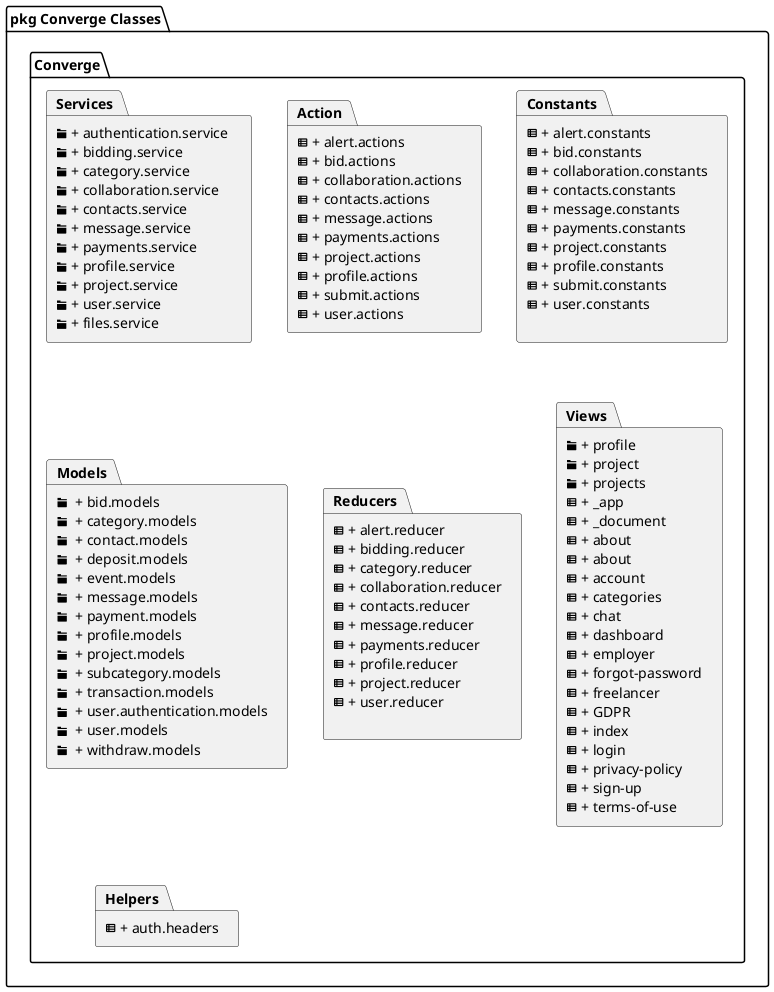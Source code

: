 pakke diagram

@startuml

 skinparam monochrome true
 top to bottom direction

package "pkg Converge Classes"{
  
  package "Converge"{
   package Services[
     <&folder> + authentication.service 
     <&folder> + bidding.service 
     <&folder> + category.service
     <&folder> + collaboration.service
     <&folder> + contacts.service
     <&folder> + message.service 
     <&folder> + payments.service 
     <&folder> + profile.service 
     <&folder> + project.service 
     <&folder> + user.service 
     <&folder> + files.service 
  ]
  
   package Action[
    <&spreadsheet> + alert.actions
    <&spreadsheet> + bid.actions
    <&spreadsheet> + collaboration.actions
    <&spreadsheet> + contacts.actions
    <&spreadsheet> + message.actions
    <&spreadsheet> + payments.actions
    <&spreadsheet> + project.actions
    <&spreadsheet> + profile.actions
    <&spreadsheet> + submit.actions
    <&spreadsheet> + user.actions
  ]

 package Constants[
    <&spreadsheet> + alert.constants
    <&spreadsheet> + bid.constants
    <&spreadsheet> + collaboration.constants
    <&spreadsheet> + contacts.constants
    <&spreadsheet> + message.constants
    <&spreadsheet> + payments.constants
    <&spreadsheet> + project.constants
    <&spreadsheet> + profile.constants
    <&spreadsheet> + submit.constants
    <&spreadsheet> + user.constants

  ]

 package Models[
    <&folder>  + bid.models
    <&folder>  + category.models
    <&folder>  + contact.models
    <&folder>  + deposit.models
    <&folder>  + event.models
    <&folder>  + message.models
    <&folder>  + payment.models
    <&folder>  + profile.models
    <&folder>  + project.models
    <&folder>  + subcategory.models
    <&folder>  + transaction.models
    <&folder>  + user.authentication.models
    <&folder>  + user.models
    <&folder>  + withdraw.models
]
   package Reducers[
  <&spreadsheet> + alert.reducer
  <&spreadsheet> + bidding.reducer
  <&spreadsheet> + category.reducer
  <&spreadsheet> + collaboration.reducer
  <&spreadsheet> + contacts.reducer
  <&spreadsheet> + message.reducer
  <&spreadsheet> + payments.reducer
  <&spreadsheet> + profile.reducer
  <&spreadsheet> + project.reducer
  <&spreadsheet> + user.reducer

  ]
 
  package Views[
     <&folder> + profile
     <&folder> + project
     <&folder> + projects
     <&spreadsheet> + _app
     <&spreadsheet> + _document
     <&spreadsheet> + about
     <&spreadsheet> + about
     <&spreadsheet> + account
     <&spreadsheet> + categories
     <&spreadsheet> + chat
     <&spreadsheet> + dashboard
     <&spreadsheet> + employer
     <&spreadsheet> + forgot-password
     <&spreadsheet> + freelancer
     <&spreadsheet> + GDPR
     <&spreadsheet> + index
     <&spreadsheet> + login
     <&spreadsheet> + privacy-policy
     <&spreadsheet> + sign-up
     <&spreadsheet> + terms-of-use
  ]
  
     package Helpers[
   <&spreadsheet> + auth.headers
]
    }
  }


@enduml